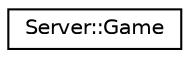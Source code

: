 digraph "Graphical Class Hierarchy"
{
 // LATEX_PDF_SIZE
  edge [fontname="Helvetica",fontsize="10",labelfontname="Helvetica",labelfontsize="10"];
  node [fontname="Helvetica",fontsize="10",shape=record];
  rankdir="LR";
  Node0 [label="Server::Game",height=0.2,width=0.4,color="black", fillcolor="white", style="filled",URL="$classServer_1_1Game.html",tooltip="Class for the game gestion in the server."];
}
